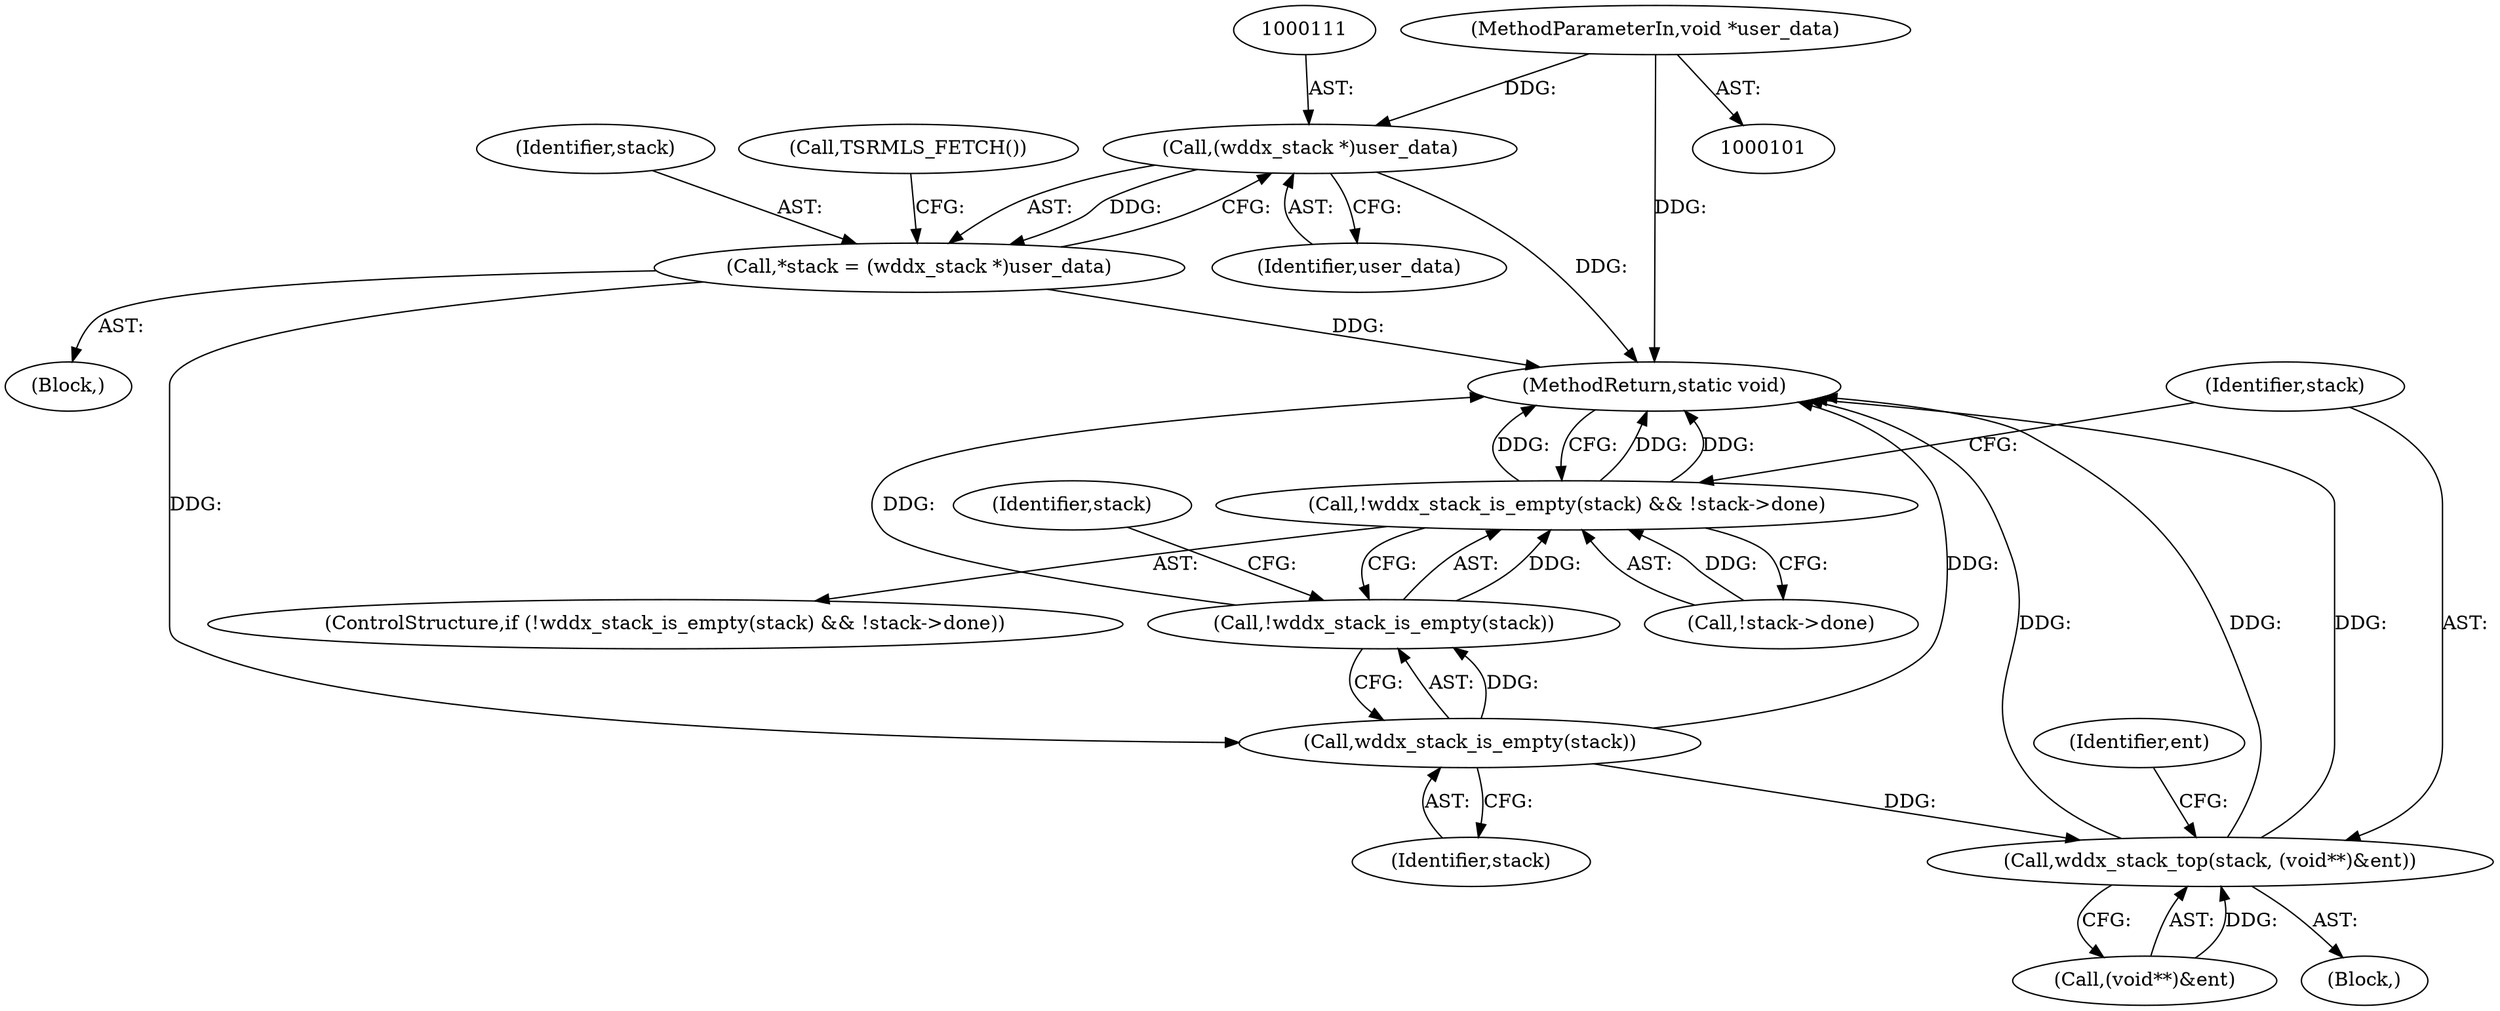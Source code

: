 digraph "0_php-src_426aeb2808955ee3d3f52e0cfb102834cdb836a5?w=1@pointer" {
"1000102" [label="(MethodParameterIn,void *user_data)"];
"1000110" [label="(Call,(wddx_stack *)user_data)"];
"1000108" [label="(Call,*stack = (wddx_stack *)user_data)"];
"1000117" [label="(Call,wddx_stack_is_empty(stack))"];
"1000116" [label="(Call,!wddx_stack_is_empty(stack))"];
"1000115" [label="(Call,!wddx_stack_is_empty(stack) && !stack->done)"];
"1000124" [label="(Call,wddx_stack_top(stack, (void**)&ent))"];
"1000109" [label="(Identifier,stack)"];
"1000124" [label="(Call,wddx_stack_top(stack, (void**)&ent))"];
"1000102" [label="(MethodParameterIn,void *user_data)"];
"1000121" [label="(Identifier,stack)"];
"1000126" [label="(Call,(void**)&ent)"];
"1000118" [label="(Identifier,stack)"];
"1000119" [label="(Call,!stack->done)"];
"1000112" [label="(Identifier,user_data)"];
"1000105" [label="(Block,)"];
"1000125" [label="(Identifier,stack)"];
"1000114" [label="(ControlStructure,if (!wddx_stack_is_empty(stack) && !stack->done))"];
"1000115" [label="(Call,!wddx_stack_is_empty(stack) && !stack->done)"];
"1000132" [label="(Identifier,ent)"];
"1000477" [label="(MethodReturn,static void)"];
"1000123" [label="(Block,)"];
"1000116" [label="(Call,!wddx_stack_is_empty(stack))"];
"1000113" [label="(Call,TSRMLS_FETCH())"];
"1000108" [label="(Call,*stack = (wddx_stack *)user_data)"];
"1000117" [label="(Call,wddx_stack_is_empty(stack))"];
"1000110" [label="(Call,(wddx_stack *)user_data)"];
"1000102" -> "1000101"  [label="AST: "];
"1000102" -> "1000477"  [label="DDG: "];
"1000102" -> "1000110"  [label="DDG: "];
"1000110" -> "1000108"  [label="AST: "];
"1000110" -> "1000112"  [label="CFG: "];
"1000111" -> "1000110"  [label="AST: "];
"1000112" -> "1000110"  [label="AST: "];
"1000108" -> "1000110"  [label="CFG: "];
"1000110" -> "1000477"  [label="DDG: "];
"1000110" -> "1000108"  [label="DDG: "];
"1000108" -> "1000105"  [label="AST: "];
"1000109" -> "1000108"  [label="AST: "];
"1000113" -> "1000108"  [label="CFG: "];
"1000108" -> "1000477"  [label="DDG: "];
"1000108" -> "1000117"  [label="DDG: "];
"1000117" -> "1000116"  [label="AST: "];
"1000117" -> "1000118"  [label="CFG: "];
"1000118" -> "1000117"  [label="AST: "];
"1000116" -> "1000117"  [label="CFG: "];
"1000117" -> "1000477"  [label="DDG: "];
"1000117" -> "1000116"  [label="DDG: "];
"1000117" -> "1000124"  [label="DDG: "];
"1000116" -> "1000115"  [label="AST: "];
"1000121" -> "1000116"  [label="CFG: "];
"1000115" -> "1000116"  [label="CFG: "];
"1000116" -> "1000477"  [label="DDG: "];
"1000116" -> "1000115"  [label="DDG: "];
"1000115" -> "1000114"  [label="AST: "];
"1000115" -> "1000119"  [label="CFG: "];
"1000119" -> "1000115"  [label="AST: "];
"1000125" -> "1000115"  [label="CFG: "];
"1000477" -> "1000115"  [label="CFG: "];
"1000115" -> "1000477"  [label="DDG: "];
"1000115" -> "1000477"  [label="DDG: "];
"1000115" -> "1000477"  [label="DDG: "];
"1000119" -> "1000115"  [label="DDG: "];
"1000124" -> "1000123"  [label="AST: "];
"1000124" -> "1000126"  [label="CFG: "];
"1000125" -> "1000124"  [label="AST: "];
"1000126" -> "1000124"  [label="AST: "];
"1000132" -> "1000124"  [label="CFG: "];
"1000124" -> "1000477"  [label="DDG: "];
"1000124" -> "1000477"  [label="DDG: "];
"1000124" -> "1000477"  [label="DDG: "];
"1000126" -> "1000124"  [label="DDG: "];
}
